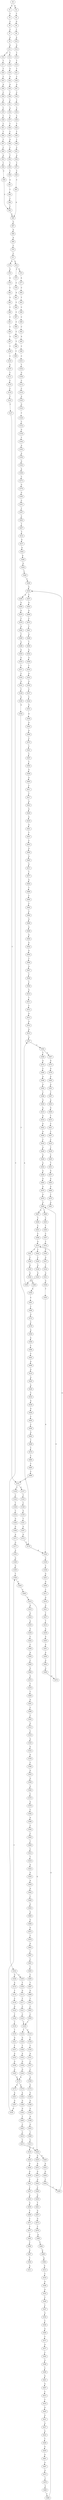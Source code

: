 strict digraph  {
	S0 -> S1 [ label = G ];
	S0 -> S2 [ label = A ];
	S1 -> S3 [ label = T ];
	S2 -> S4 [ label = T ];
	S3 -> S5 [ label = C ];
	S4 -> S6 [ label = G ];
	S5 -> S7 [ label = C ];
	S6 -> S8 [ label = T ];
	S7 -> S9 [ label = A ];
	S8 -> S10 [ label = A ];
	S9 -> S11 [ label = G ];
	S10 -> S12 [ label = G ];
	S11 -> S13 [ label = T ];
	S11 -> S14 [ label = C ];
	S12 -> S15 [ label = T ];
	S13 -> S16 [ label = A ];
	S14 -> S17 [ label = T ];
	S15 -> S18 [ label = T ];
	S16 -> S19 [ label = G ];
	S17 -> S20 [ label = T ];
	S18 -> S21 [ label = T ];
	S19 -> S22 [ label = G ];
	S20 -> S23 [ label = C ];
	S21 -> S24 [ label = C ];
	S22 -> S25 [ label = G ];
	S23 -> S26 [ label = A ];
	S24 -> S27 [ label = A ];
	S25 -> S28 [ label = T ];
	S26 -> S29 [ label = C ];
	S27 -> S30 [ label = C ];
	S28 -> S31 [ label = C ];
	S29 -> S32 [ label = G ];
	S30 -> S33 [ label = T ];
	S31 -> S34 [ label = A ];
	S32 -> S35 [ label = C ];
	S33 -> S36 [ label = C ];
	S34 -> S37 [ label = C ];
	S35 -> S38 [ label = C ];
	S36 -> S39 [ label = C ];
	S37 -> S40 [ label = T ];
	S38 -> S41 [ label = C ];
	S39 -> S42 [ label = T ];
	S40 -> S43 [ label = C ];
	S41 -> S44 [ label = T ];
	S42 -> S45 [ label = T ];
	S43 -> S46 [ label = G ];
	S44 -> S47 [ label = T ];
	S45 -> S48 [ label = T ];
	S46 -> S49 [ label = C ];
	S47 -> S50 [ label = C ];
	S48 -> S51 [ label = C ];
	S49 -> S52 [ label = T ];
	S50 -> S53 [ label = A ];
	S51 -> S54 [ label = A ];
	S52 -> S55 [ label = T ];
	S53 -> S56 [ label = T ];
	S54 -> S57 [ label = T ];
	S55 -> S58 [ label = C ];
	S56 -> S59 [ label = C ];
	S57 -> S60 [ label = C ];
	S58 -> S61 [ label = A ];
	S59 -> S62 [ label = C ];
	S60 -> S63 [ label = C ];
	S61 -> S64 [ label = T ];
	S62 -> S65 [ label = A ];
	S63 -> S65 [ label = A ];
	S64 -> S66 [ label = C ];
	S65 -> S67 [ label = G ];
	S66 -> S62 [ label = C ];
	S67 -> S68 [ label = A ];
	S68 -> S69 [ label = A ];
	S69 -> S70 [ label = C ];
	S70 -> S71 [ label = C ];
	S71 -> S72 [ label = A ];
	S71 -> S73 [ label = G ];
	S72 -> S74 [ label = G ];
	S72 -> S75 [ label = C ];
	S73 -> S76 [ label = G ];
	S74 -> S77 [ label = A ];
	S75 -> S78 [ label = C ];
	S76 -> S79 [ label = A ];
	S77 -> S80 [ label = C ];
	S78 -> S81 [ label = A ];
	S79 -> S82 [ label = C ];
	S80 -> S83 [ label = T ];
	S81 -> S84 [ label = C ];
	S82 -> S85 [ label = G ];
	S83 -> S86 [ label = C ];
	S84 -> S87 [ label = C ];
	S85 -> S88 [ label = C ];
	S86 -> S89 [ label = C ];
	S87 -> S90 [ label = C ];
	S88 -> S91 [ label = C ];
	S89 -> S92 [ label = C ];
	S90 -> S93 [ label = C ];
	S91 -> S94 [ label = C ];
	S92 -> S95 [ label = A ];
	S93 -> S96 [ label = T ];
	S94 -> S97 [ label = A ];
	S95 -> S98 [ label = T ];
	S96 -> S99 [ label = T ];
	S97 -> S100 [ label = T ];
	S98 -> S101 [ label = C ];
	S99 -> S102 [ label = C ];
	S100 -> S103 [ label = C ];
	S101 -> S104 [ label = T ];
	S102 -> S105 [ label = C ];
	S102 -> S106 [ label = G ];
	S103 -> S107 [ label = G ];
	S104 -> S108 [ label = G ];
	S105 -> S109 [ label = T ];
	S106 -> S110 [ label = A ];
	S107 -> S111 [ label = T ];
	S108 -> S112 [ label = C ];
	S109 -> S113 [ label = G ];
	S110 -> S114 [ label = T ];
	S111 -> S115 [ label = C ];
	S112 -> S116 [ label = C ];
	S113 -> S117 [ label = T ];
	S114 -> S118 [ label = C ];
	S115 -> S119 [ label = C ];
	S116 -> S120 [ label = A ];
	S117 -> S121 [ label = C ];
	S118 -> S122 [ label = G ];
	S119 -> S123 [ label = T ];
	S120 -> S124 [ label = G ];
	S121 -> S125 [ label = C ];
	S122 -> S126 [ label = T ];
	S123 -> S127 [ label = C ];
	S124 -> S128 [ label = T ];
	S125 -> S129 [ label = T ];
	S126 -> S130 [ label = T ];
	S127 -> S131 [ label = T ];
	S128 -> S132 [ label = C ];
	S129 -> S133 [ label = A ];
	S129 -> S134 [ label = T ];
	S130 -> S135 [ label = T ];
	S131 -> S136 [ label = T ];
	S131 -> S137 [ label = G ];
	S132 -> S138 [ label = G ];
	S133 -> S139 [ label = C ];
	S134 -> S140 [ label = G ];
	S135 -> S141 [ label = G ];
	S136 -> S142 [ label = C ];
	S137 -> S143 [ label = T ];
	S138 -> S144 [ label = T ];
	S139 -> S145 [ label = T ];
	S140 -> S146 [ label = T ];
	S141 -> S147 [ label = T ];
	S142 -> S148 [ label = T ];
	S143 -> S149 [ label = C ];
	S144 -> S150 [ label = A ];
	S145 -> S151 [ label = A ];
	S146 -> S152 [ label = A ];
	S147 -> S153 [ label = A ];
	S148 -> S154 [ label = C ];
	S149 -> S155 [ label = G ];
	S150 -> S156 [ label = A ];
	S151 -> S157 [ label = C ];
	S152 -> S158 [ label = G ];
	S153 -> S159 [ label = G ];
	S154 -> S160 [ label = G ];
	S155 -> S161 [ label = T ];
	S156 -> S162 [ label = G ];
	S157 -> S163 [ label = C ];
	S158 -> S164 [ label = G ];
	S159 -> S165 [ label = G ];
	S160 -> S166 [ label = G ];
	S161 -> S167 [ label = G ];
	S162 -> S168 [ label = A ];
	S163 -> S169 [ label = A ];
	S164 -> S170 [ label = A ];
	S165 -> S170 [ label = A ];
	S166 -> S171 [ label = A ];
	S167 -> S172 [ label = G ];
	S168 -> S173 [ label = C ];
	S169 -> S174 [ label = G ];
	S170 -> S175 [ label = G ];
	S170 -> S176 [ label = A ];
	S171 -> S177 [ label = G ];
	S172 -> S178 [ label = T ];
	S173 -> S179 [ label = G ];
	S174 -> S180 [ label = G ];
	S175 -> S181 [ label = A ];
	S176 -> S182 [ label = A ];
	S177 -> S183 [ label = A ];
	S178 -> S184 [ label = A ];
	S179 -> S185 [ label = G ];
	S180 -> S186 [ label = A ];
	S181 -> S187 [ label = G ];
	S182 -> S188 [ label = G ];
	S183 -> S189 [ label = G ];
	S184 -> S190 [ label = C ];
	S185 -> S191 [ label = C ];
	S186 -> S192 [ label = G ];
	S187 -> S193 [ label = G ];
	S188 -> S194 [ label = G ];
	S189 -> S195 [ label = G ];
	S190 -> S196 [ label = C ];
	S191 -> S197 [ label = T ];
	S192 -> S198 [ label = A ];
	S193 -> S199 [ label = T ];
	S194 -> S200 [ label = T ];
	S195 -> S199 [ label = T ];
	S196 -> S201 [ label = G ];
	S197 -> S202 [ label = C ];
	S198 -> S203 [ label = G ];
	S199 -> S204 [ label = C ];
	S200 -> S205 [ label = C ];
	S201 -> S206 [ label = G ];
	S202 -> S207 [ label = T ];
	S203 -> S208 [ label = T ];
	S204 -> S209 [ label = C ];
	S205 -> S210 [ label = C ];
	S206 -> S211 [ label = T ];
	S207 -> S212 [ label = C ];
	S208 -> S213 [ label = C ];
	S209 -> S214 [ label = C ];
	S210 -> S215 [ label = C ];
	S211 -> S216 [ label = G ];
	S212 -> S217 [ label = G ];
	S213 -> S218 [ label = A ];
	S214 -> S219 [ label = A ];
	S214 -> S220 [ label = G ];
	S215 -> S220 [ label = G ];
	S216 -> S221 [ label = G ];
	S217 -> S222 [ label = A ];
	S218 -> S223 [ label = G ];
	S219 -> S224 [ label = G ];
	S220 -> S225 [ label = G ];
	S220 -> S226 [ label = A ];
	S221 -> S227 [ label = T ];
	S222 -> S228 [ label = A ];
	S223 -> S229 [ label = G ];
	S224 -> S230 [ label = A ];
	S225 -> S231 [ label = A ];
	S226 -> S232 [ label = A ];
	S227 -> S233 [ label = T ];
	S228 -> S234 [ label = G ];
	S229 -> S235 [ label = A ];
	S230 -> S236 [ label = G ];
	S231 -> S237 [ label = G ];
	S232 -> S238 [ label = G ];
	S233 -> S239 [ label = A ];
	S234 -> S240 [ label = T ];
	S235 -> S241 [ label = C ];
	S236 -> S242 [ label = C ];
	S237 -> S243 [ label = G ];
	S238 -> S244 [ label = T ];
	S239 -> S245 [ label = G ];
	S240 -> S246 [ label = C ];
	S241 -> S247 [ label = C ];
	S242 -> S248 [ label = C ];
	S243 -> S249 [ label = C ];
	S244 -> S250 [ label = C ];
	S245 -> S251 [ label = A ];
	S246 -> S252 [ label = G ];
	S247 -> S253 [ label = A ];
	S248 -> S254 [ label = A ];
	S249 -> S255 [ label = G ];
	S250 -> S252 [ label = G ];
	S251 -> S256 [ label = A ];
	S252 -> S257 [ label = C ];
	S252 -> S258 [ label = A ];
	S253 -> S259 [ label = G ];
	S254 -> S260 [ label = C ];
	S255 -> S261 [ label = T ];
	S256 -> S262 [ label = G ];
	S257 -> S263 [ label = G ];
	S258 -> S264 [ label = G ];
	S259 -> S265 [ label = T ];
	S260 -> S266 [ label = G ];
	S261 -> S267 [ label = G ];
	S262 -> S268 [ label = G ];
	S263 -> S269 [ label = G ];
	S264 -> S270 [ label = G ];
	S265 -> S271 [ label = C ];
	S266 -> S272 [ label = G ];
	S267 -> S273 [ label = G ];
	S268 -> S274 [ label = G ];
	S269 -> S275 [ label = C ];
	S270 -> S276 [ label = T ];
	S271 -> S277 [ label = T ];
	S272 -> S278 [ label = T ];
	S273 -> S279 [ label = T ];
	S274 -> S280 [ label = G ];
	S275 -> S281 [ label = T ];
	S276 -> S282 [ label = A ];
	S277 -> S283 [ label = C ];
	S278 -> S284 [ label = T ];
	S279 -> S285 [ label = A ];
	S280 -> S286 [ label = T ];
	S280 -> S287 [ label = G ];
	S281 -> S288 [ label = A ];
	S282 -> S289 [ label = T ];
	S283 -> S290 [ label = T ];
	S284 -> S291 [ label = A ];
	S285 -> S292 [ label = T ];
	S286 -> S293 [ label = C ];
	S287 -> S294 [ label = T ];
	S288 -> S295 [ label = T ];
	S289 -> S296 [ label = A ];
	S290 -> S297 [ label = G ];
	S291 -> S298 [ label = C ];
	S292 -> S299 [ label = G ];
	S293 -> S300 [ label = T ];
	S294 -> S301 [ label = C ];
	S295 -> S302 [ label = A ];
	S296 -> S303 [ label = A ];
	S297 -> S304 [ label = T ];
	S298 -> S305 [ label = T ];
	S299 -> S306 [ label = A ];
	S300 -> S307 [ label = C ];
	S301 -> S308 [ label = C ];
	S302 -> S309 [ label = G ];
	S303 -> S310 [ label = G ];
	S304 -> S311 [ label = A ];
	S305 -> S312 [ label = G ];
	S306 -> S313 [ label = G ];
	S307 -> S314 [ label = T ];
	S308 -> S315 [ label = G ];
	S309 -> S316 [ label = T ];
	S310 -> S317 [ label = T ];
	S312 -> S318 [ label = C ];
	S313 -> S319 [ label = C ];
	S314 -> S320 [ label = C ];
	S315 -> S321 [ label = C ];
	S315 -> S322 [ label = T ];
	S316 -> S323 [ label = A ];
	S317 -> S324 [ label = C ];
	S318 -> S325 [ label = A ];
	S319 -> S326 [ label = G ];
	S320 -> S327 [ label = G ];
	S321 -> S328 [ label = C ];
	S322 -> S329 [ label = C ];
	S323 -> S330 [ label = G ];
	S324 -> S331 [ label = G ];
	S325 -> S332 [ label = G ];
	S326 -> S333 [ label = G ];
	S327 -> S334 [ label = T ];
	S328 -> S335 [ label = G ];
	S329 -> S336 [ label = G ];
	S330 -> S337 [ label = C ];
	S331 -> S338 [ label = T ];
	S332 -> S339 [ label = A ];
	S333 -> S340 [ label = T ];
	S334 -> S341 [ label = G ];
	S335 -> S342 [ label = G ];
	S336 -> S343 [ label = G ];
	S337 -> S344 [ label = C ];
	S338 -> S345 [ label = G ];
	S339 -> S346 [ label = C ];
	S340 -> S347 [ label = C ];
	S341 -> S348 [ label = G ];
	S342 -> S349 [ label = A ];
	S343 -> S350 [ label = A ];
	S344 -> S351 [ label = G ];
	S345 -> S352 [ label = G ];
	S346 -> S353 [ label = G ];
	S347 -> S354 [ label = G ];
	S348 -> S355 [ label = T ];
	S349 -> S356 [ label = A ];
	S350 -> S357 [ label = A ];
	S351 -> S358 [ label = A ];
	S352 -> S178 [ label = T ];
	S353 -> S359 [ label = G ];
	S354 -> S360 [ label = C ];
	S355 -> S184 [ label = A ];
	S356 -> S361 [ label = C ];
	S357 -> S362 [ label = C ];
	S358 -> S363 [ label = A ];
	S359 -> S364 [ label = A ];
	S360 -> S365 [ label = A ];
	S361 -> S366 [ label = T ];
	S362 -> S367 [ label = A ];
	S362 -> S368 [ label = T ];
	S363 -> S369 [ label = A ];
	S364 -> S370 [ label = C ];
	S365 -> S371 [ label = C ];
	S366 -> S372 [ label = G ];
	S367 -> S373 [ label = G ];
	S368 -> S374 [ label = A ];
	S369 -> S375 [ label = C ];
	S370 -> S376 [ label = A ];
	S371 -> S377 [ label = G ];
	S372 -> S378 [ label = C ];
	S373 -> S379 [ label = G ];
	S374 -> S380 [ label = C ];
	S375 -> S381 [ label = C ];
	S376 -> S382 [ label = C ];
	S377 -> S383 [ label = C ];
	S378 -> S384 [ label = A ];
	S379 -> S385 [ label = A ];
	S380 -> S386 [ label = A ];
	S381 -> S387 [ label = C ];
	S382 -> S388 [ label = A ];
	S383 -> S389 [ label = G ];
	S384 -> S390 [ label = A ];
	S385 -> S391 [ label = A ];
	S386 -> S392 [ label = A ];
	S387 -> S393 [ label = C ];
	S388 -> S394 [ label = C ];
	S389 -> S395 [ label = C ];
	S390 -> S396 [ label = C ];
	S391 -> S397 [ label = T ];
	S392 -> S398 [ label = C ];
	S393 -> S399 [ label = G ];
	S394 -> S400 [ label = C ];
	S395 -> S401 [ label = G ];
	S396 -> S402 [ label = C ];
	S397 -> S403 [ label = A ];
	S398 -> S404 [ label = G ];
	S399 -> S405 [ label = A ];
	S400 -> S406 [ label = T ];
	S401 -> S407 [ label = G ];
	S402 -> S408 [ label = A ];
	S403 -> S409 [ label = G ];
	S404 -> S410 [ label = A ];
	S405 -> S411 [ label = C ];
	S406 -> S412 [ label = C ];
	S407 -> S413 [ label = C ];
	S408 -> S414 [ label = G ];
	S409 -> S415 [ label = T ];
	S410 -> S416 [ label = A ];
	S411 -> S417 [ label = T ];
	S412 -> S418 [ label = T ];
	S413 -> S419 [ label = T ];
	S414 -> S420 [ label = A ];
	S415 -> S421 [ label = C ];
	S416 -> S422 [ label = A ];
	S417 -> S423 [ label = A ];
	S418 -> S424 [ label = A ];
	S419 -> S425 [ label = G ];
	S420 -> S426 [ label = A ];
	S421 -> S427 [ label = T ];
	S422 -> S428 [ label = A ];
	S423 -> S429 [ label = G ];
	S424 -> S430 [ label = G ];
	S425 -> S431 [ label = G ];
	S426 -> S432 [ label = C ];
	S427 -> S433 [ label = C ];
	S428 -> S434 [ label = C ];
	S429 -> S435 [ label = A ];
	S430 -> S436 [ label = A ];
	S431 -> S437 [ label = A ];
	S432 -> S438 [ label = A ];
	S433 -> S439 [ label = T ];
	S434 -> S440 [ label = A ];
	S435 -> S441 [ label = A ];
	S436 -> S442 [ label = A ];
	S437 -> S443 [ label = A ];
	S438 -> S444 [ label = G ];
	S439 -> S445 [ label = C ];
	S440 -> S446 [ label = G ];
	S441 -> S447 [ label = T ];
	S442 -> S448 [ label = C ];
	S443 -> S449 [ label = T ];
	S444 -> S450 [ label = C ];
	S445 -> S451 [ label = T ];
	S446 -> S452 [ label = A ];
	S447 -> S453 [ label = C ];
	S448 -> S454 [ label = G ];
	S449 -> S455 [ label = G ];
	S450 -> S456 [ label = C ];
	S451 -> S457 [ label = G ];
	S452 -> S458 [ label = A ];
	S453 -> S459 [ label = G ];
	S454 -> S460 [ label = A ];
	S455 -> S461 [ label = G ];
	S456 -> S462 [ label = G ];
	S457 -> S463 [ label = A ];
	S458 -> S464 [ label = G ];
	S459 -> S465 [ label = G ];
	S460 -> S466 [ label = G ];
	S461 -> S467 [ label = G ];
	S462 -> S468 [ label = T ];
	S463 -> S469 [ label = G ];
	S464 -> S470 [ label = G ];
	S465 -> S471 [ label = G ];
	S466 -> S472 [ label = G ];
	S467 -> S473 [ label = G ];
	S468 -> S474 [ label = C ];
	S469 -> S475 [ label = T ];
	S470 -> S476 [ label = G ];
	S471 -> S477 [ label = T ];
	S472 -> S478 [ label = T ];
	S473 -> S479 [ label = T ];
	S474 -> S480 [ label = C ];
	S475 -> S481 [ label = A ];
	S476 -> S280 [ label = G ];
	S477 -> S482 [ label = A ];
	S478 -> S483 [ label = G ];
	S479 -> S484 [ label = C ];
	S480 -> S485 [ label = T ];
	S482 -> S486 [ label = T ];
	S483 -> S487 [ label = T ];
	S484 -> S488 [ label = C ];
	S485 -> S489 [ label = C ];
	S486 -> S490 [ label = C ];
	S487 -> S491 [ label = C ];
	S488 -> S315 [ label = G ];
	S489 -> S131 [ label = T ];
	S490 -> S492 [ label = C ];
	S491 -> S493 [ label = C ];
	S492 -> S494 [ label = C ];
	S493 -> S495 [ label = C ];
	S494 -> S496 [ label = G ];
	S495 -> S497 [ label = T ];
	S496 -> S498 [ label = A ];
	S497 -> S499 [ label = G ];
	S498 -> S500 [ label = A ];
	S499 -> S501 [ label = T ];
	S500 -> S502 [ label = A ];
	S501 -> S503 [ label = C ];
	S502 -> S504 [ label = G ];
	S503 -> S505 [ label = C ];
	S504 -> S506 [ label = T ];
	S505 -> S129 [ label = T ];
	S506 -> S507 [ label = G ];
	S507 -> S508 [ label = T ];
	S508 -> S509 [ label = C ];
	S509 -> S510 [ label = G ];
	S510 -> S511 [ label = T ];
	S511 -> S512 [ label = C ];
	S512 -> S513 [ label = G ];
	S513 -> S514 [ label = G ];
	S514 -> S515 [ label = A ];
	S515 -> S357 [ label = A ];
}
